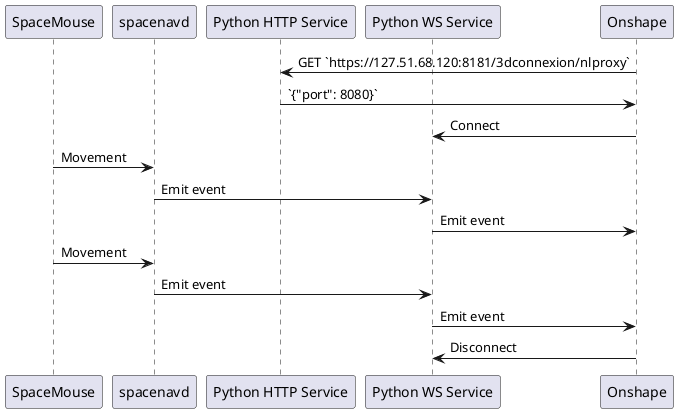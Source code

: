 @startuml

participant DEV as "SpaceMouse"
participant DRV as "spacenavd"
participant SRV as "Python HTTP Service"
participant WSS as "Python WS Service"
participant ONH as "Onshape"

ONH -> SRV : GET `https://127.51.68.120:8181/3dconnexion/nlproxy`
SRV -> ONH : `{"port": 8080}`

ONH -> WSS : Connect

DEV -> DRV : Movement
DRV -> WSS : Emit event
WSS -> ONH : Emit event

DEV -> DRV : Movement
DRV -> WSS : Emit event
WSS -> ONH : Emit event

ONH -> WSS : Disconnect

@enduml
